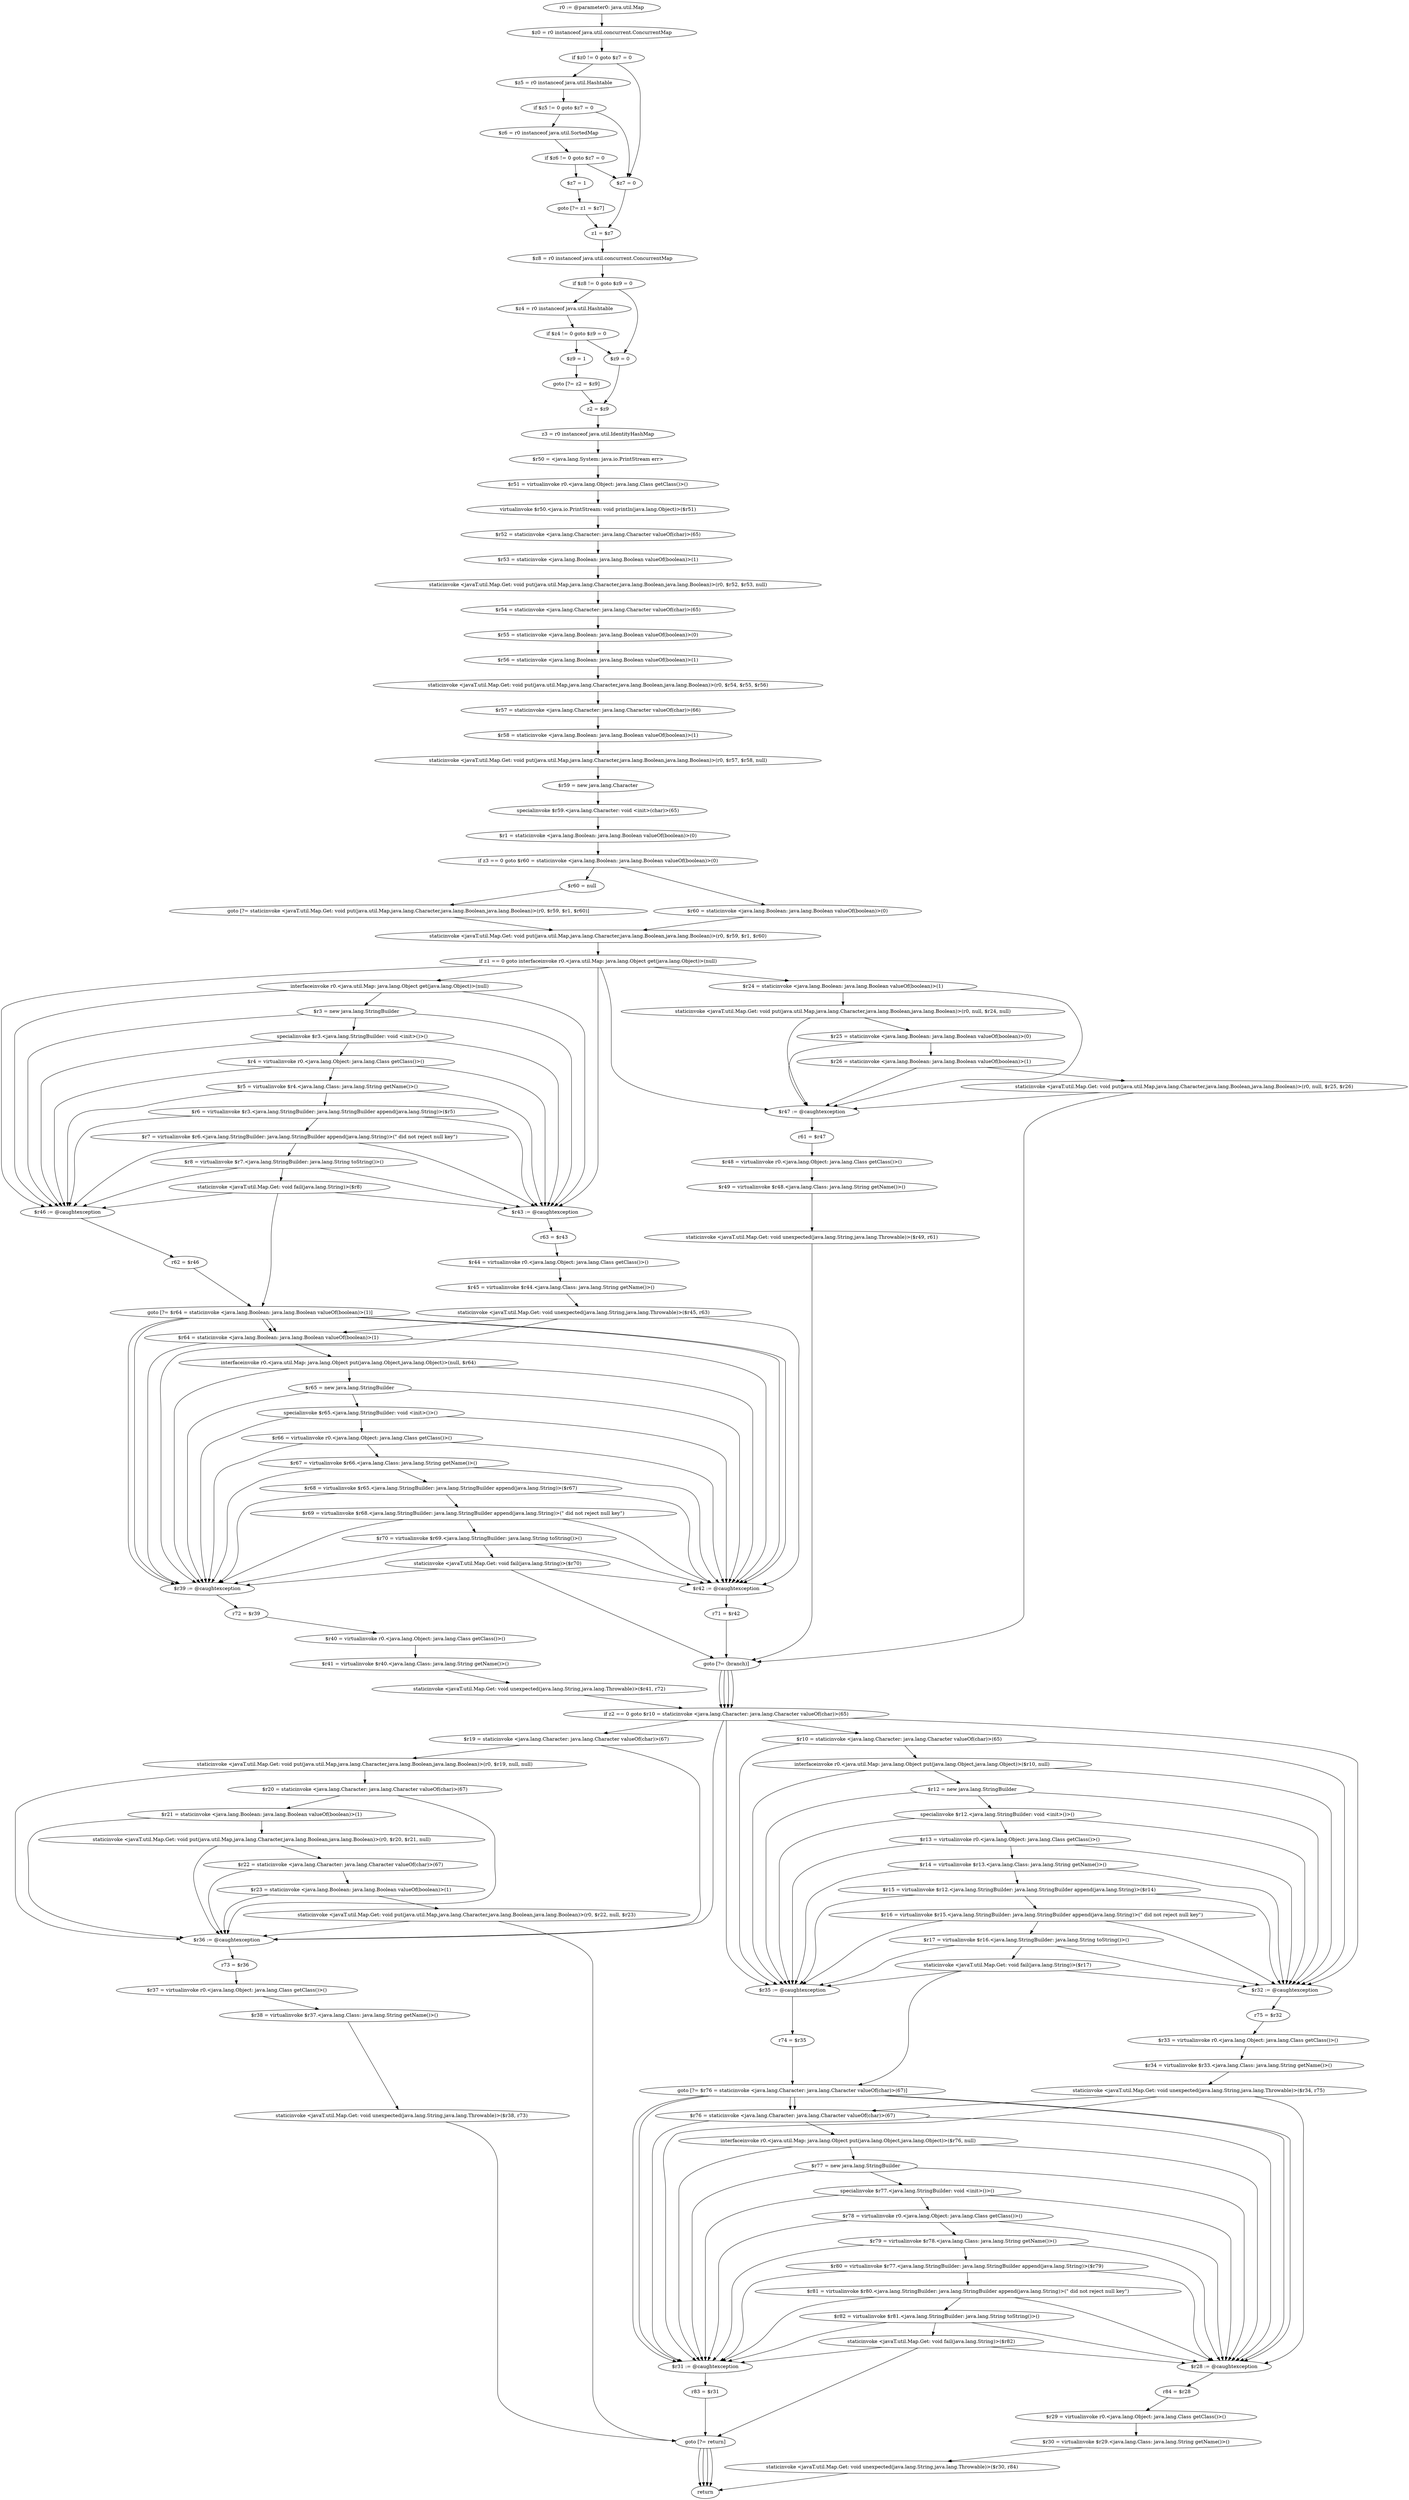 digraph "unitGraph" {
    "r0 := @parameter0: java.util.Map"
    "$z0 = r0 instanceof java.util.concurrent.ConcurrentMap"
    "if $z0 != 0 goto $z7 = 0"
    "$z5 = r0 instanceof java.util.Hashtable"
    "if $z5 != 0 goto $z7 = 0"
    "$z6 = r0 instanceof java.util.SortedMap"
    "if $z6 != 0 goto $z7 = 0"
    "$z7 = 1"
    "goto [?= z1 = $z7]"
    "$z7 = 0"
    "z1 = $z7"
    "$z8 = r0 instanceof java.util.concurrent.ConcurrentMap"
    "if $z8 != 0 goto $z9 = 0"
    "$z4 = r0 instanceof java.util.Hashtable"
    "if $z4 != 0 goto $z9 = 0"
    "$z9 = 1"
    "goto [?= z2 = $z9]"
    "$z9 = 0"
    "z2 = $z9"
    "z3 = r0 instanceof java.util.IdentityHashMap"
    "$r50 = <java.lang.System: java.io.PrintStream err>"
    "$r51 = virtualinvoke r0.<java.lang.Object: java.lang.Class getClass()>()"
    "virtualinvoke $r50.<java.io.PrintStream: void println(java.lang.Object)>($r51)"
    "$r52 = staticinvoke <java.lang.Character: java.lang.Character valueOf(char)>(65)"
    "$r53 = staticinvoke <java.lang.Boolean: java.lang.Boolean valueOf(boolean)>(1)"
    "staticinvoke <javaT.util.Map.Get: void put(java.util.Map,java.lang.Character,java.lang.Boolean,java.lang.Boolean)>(r0, $r52, $r53, null)"
    "$r54 = staticinvoke <java.lang.Character: java.lang.Character valueOf(char)>(65)"
    "$r55 = staticinvoke <java.lang.Boolean: java.lang.Boolean valueOf(boolean)>(0)"
    "$r56 = staticinvoke <java.lang.Boolean: java.lang.Boolean valueOf(boolean)>(1)"
    "staticinvoke <javaT.util.Map.Get: void put(java.util.Map,java.lang.Character,java.lang.Boolean,java.lang.Boolean)>(r0, $r54, $r55, $r56)"
    "$r57 = staticinvoke <java.lang.Character: java.lang.Character valueOf(char)>(66)"
    "$r58 = staticinvoke <java.lang.Boolean: java.lang.Boolean valueOf(boolean)>(1)"
    "staticinvoke <javaT.util.Map.Get: void put(java.util.Map,java.lang.Character,java.lang.Boolean,java.lang.Boolean)>(r0, $r57, $r58, null)"
    "$r59 = new java.lang.Character"
    "specialinvoke $r59.<java.lang.Character: void <init>(char)>(65)"
    "$r1 = staticinvoke <java.lang.Boolean: java.lang.Boolean valueOf(boolean)>(0)"
    "if z3 == 0 goto $r60 = staticinvoke <java.lang.Boolean: java.lang.Boolean valueOf(boolean)>(0)"
    "$r60 = null"
    "goto [?= staticinvoke <javaT.util.Map.Get: void put(java.util.Map,java.lang.Character,java.lang.Boolean,java.lang.Boolean)>(r0, $r59, $r1, $r60)]"
    "$r60 = staticinvoke <java.lang.Boolean: java.lang.Boolean valueOf(boolean)>(0)"
    "staticinvoke <javaT.util.Map.Get: void put(java.util.Map,java.lang.Character,java.lang.Boolean,java.lang.Boolean)>(r0, $r59, $r1, $r60)"
    "if z1 == 0 goto interfaceinvoke r0.<java.util.Map: java.lang.Object get(java.lang.Object)>(null)"
    "$r24 = staticinvoke <java.lang.Boolean: java.lang.Boolean valueOf(boolean)>(1)"
    "staticinvoke <javaT.util.Map.Get: void put(java.util.Map,java.lang.Character,java.lang.Boolean,java.lang.Boolean)>(r0, null, $r24, null)"
    "$r25 = staticinvoke <java.lang.Boolean: java.lang.Boolean valueOf(boolean)>(0)"
    "$r26 = staticinvoke <java.lang.Boolean: java.lang.Boolean valueOf(boolean)>(1)"
    "staticinvoke <javaT.util.Map.Get: void put(java.util.Map,java.lang.Character,java.lang.Boolean,java.lang.Boolean)>(r0, null, $r25, $r26)"
    "goto [?= (branch)]"
    "$r47 := @caughtexception"
    "r61 = $r47"
    "$r48 = virtualinvoke r0.<java.lang.Object: java.lang.Class getClass()>()"
    "$r49 = virtualinvoke $r48.<java.lang.Class: java.lang.String getName()>()"
    "staticinvoke <javaT.util.Map.Get: void unexpected(java.lang.String,java.lang.Throwable)>($r49, r61)"
    "interfaceinvoke r0.<java.util.Map: java.lang.Object get(java.lang.Object)>(null)"
    "$r3 = new java.lang.StringBuilder"
    "specialinvoke $r3.<java.lang.StringBuilder: void <init>()>()"
    "$r4 = virtualinvoke r0.<java.lang.Object: java.lang.Class getClass()>()"
    "$r5 = virtualinvoke $r4.<java.lang.Class: java.lang.String getName()>()"
    "$r6 = virtualinvoke $r3.<java.lang.StringBuilder: java.lang.StringBuilder append(java.lang.String)>($r5)"
    "$r7 = virtualinvoke $r6.<java.lang.StringBuilder: java.lang.StringBuilder append(java.lang.String)>(\" did not reject null key\")"
    "$r8 = virtualinvoke $r7.<java.lang.StringBuilder: java.lang.String toString()>()"
    "staticinvoke <javaT.util.Map.Get: void fail(java.lang.String)>($r8)"
    "goto [?= $r64 = staticinvoke <java.lang.Boolean: java.lang.Boolean valueOf(boolean)>(1)]"
    "$r46 := @caughtexception"
    "r62 = $r46"
    "$r43 := @caughtexception"
    "r63 = $r43"
    "$r44 = virtualinvoke r0.<java.lang.Object: java.lang.Class getClass()>()"
    "$r45 = virtualinvoke $r44.<java.lang.Class: java.lang.String getName()>()"
    "staticinvoke <javaT.util.Map.Get: void unexpected(java.lang.String,java.lang.Throwable)>($r45, r63)"
    "$r64 = staticinvoke <java.lang.Boolean: java.lang.Boolean valueOf(boolean)>(1)"
    "interfaceinvoke r0.<java.util.Map: java.lang.Object put(java.lang.Object,java.lang.Object)>(null, $r64)"
    "$r65 = new java.lang.StringBuilder"
    "specialinvoke $r65.<java.lang.StringBuilder: void <init>()>()"
    "$r66 = virtualinvoke r0.<java.lang.Object: java.lang.Class getClass()>()"
    "$r67 = virtualinvoke $r66.<java.lang.Class: java.lang.String getName()>()"
    "$r68 = virtualinvoke $r65.<java.lang.StringBuilder: java.lang.StringBuilder append(java.lang.String)>($r67)"
    "$r69 = virtualinvoke $r68.<java.lang.StringBuilder: java.lang.StringBuilder append(java.lang.String)>(\" did not reject null key\")"
    "$r70 = virtualinvoke $r69.<java.lang.StringBuilder: java.lang.String toString()>()"
    "staticinvoke <javaT.util.Map.Get: void fail(java.lang.String)>($r70)"
    "$r42 := @caughtexception"
    "r71 = $r42"
    "$r39 := @caughtexception"
    "r72 = $r39"
    "$r40 = virtualinvoke r0.<java.lang.Object: java.lang.Class getClass()>()"
    "$r41 = virtualinvoke $r40.<java.lang.Class: java.lang.String getName()>()"
    "staticinvoke <javaT.util.Map.Get: void unexpected(java.lang.String,java.lang.Throwable)>($r41, r72)"
    "if z2 == 0 goto $r10 = staticinvoke <java.lang.Character: java.lang.Character valueOf(char)>(65)"
    "$r19 = staticinvoke <java.lang.Character: java.lang.Character valueOf(char)>(67)"
    "staticinvoke <javaT.util.Map.Get: void put(java.util.Map,java.lang.Character,java.lang.Boolean,java.lang.Boolean)>(r0, $r19, null, null)"
    "$r20 = staticinvoke <java.lang.Character: java.lang.Character valueOf(char)>(67)"
    "$r21 = staticinvoke <java.lang.Boolean: java.lang.Boolean valueOf(boolean)>(1)"
    "staticinvoke <javaT.util.Map.Get: void put(java.util.Map,java.lang.Character,java.lang.Boolean,java.lang.Boolean)>(r0, $r20, $r21, null)"
    "$r22 = staticinvoke <java.lang.Character: java.lang.Character valueOf(char)>(67)"
    "$r23 = staticinvoke <java.lang.Boolean: java.lang.Boolean valueOf(boolean)>(1)"
    "staticinvoke <javaT.util.Map.Get: void put(java.util.Map,java.lang.Character,java.lang.Boolean,java.lang.Boolean)>(r0, $r22, null, $r23)"
    "goto [?= return]"
    "$r36 := @caughtexception"
    "r73 = $r36"
    "$r37 = virtualinvoke r0.<java.lang.Object: java.lang.Class getClass()>()"
    "$r38 = virtualinvoke $r37.<java.lang.Class: java.lang.String getName()>()"
    "staticinvoke <javaT.util.Map.Get: void unexpected(java.lang.String,java.lang.Throwable)>($r38, r73)"
    "$r10 = staticinvoke <java.lang.Character: java.lang.Character valueOf(char)>(65)"
    "interfaceinvoke r0.<java.util.Map: java.lang.Object put(java.lang.Object,java.lang.Object)>($r10, null)"
    "$r12 = new java.lang.StringBuilder"
    "specialinvoke $r12.<java.lang.StringBuilder: void <init>()>()"
    "$r13 = virtualinvoke r0.<java.lang.Object: java.lang.Class getClass()>()"
    "$r14 = virtualinvoke $r13.<java.lang.Class: java.lang.String getName()>()"
    "$r15 = virtualinvoke $r12.<java.lang.StringBuilder: java.lang.StringBuilder append(java.lang.String)>($r14)"
    "$r16 = virtualinvoke $r15.<java.lang.StringBuilder: java.lang.StringBuilder append(java.lang.String)>(\" did not reject null key\")"
    "$r17 = virtualinvoke $r16.<java.lang.StringBuilder: java.lang.String toString()>()"
    "staticinvoke <javaT.util.Map.Get: void fail(java.lang.String)>($r17)"
    "goto [?= $r76 = staticinvoke <java.lang.Character: java.lang.Character valueOf(char)>(67)]"
    "$r35 := @caughtexception"
    "r74 = $r35"
    "$r32 := @caughtexception"
    "r75 = $r32"
    "$r33 = virtualinvoke r0.<java.lang.Object: java.lang.Class getClass()>()"
    "$r34 = virtualinvoke $r33.<java.lang.Class: java.lang.String getName()>()"
    "staticinvoke <javaT.util.Map.Get: void unexpected(java.lang.String,java.lang.Throwable)>($r34, r75)"
    "$r76 = staticinvoke <java.lang.Character: java.lang.Character valueOf(char)>(67)"
    "interfaceinvoke r0.<java.util.Map: java.lang.Object put(java.lang.Object,java.lang.Object)>($r76, null)"
    "$r77 = new java.lang.StringBuilder"
    "specialinvoke $r77.<java.lang.StringBuilder: void <init>()>()"
    "$r78 = virtualinvoke r0.<java.lang.Object: java.lang.Class getClass()>()"
    "$r79 = virtualinvoke $r78.<java.lang.Class: java.lang.String getName()>()"
    "$r80 = virtualinvoke $r77.<java.lang.StringBuilder: java.lang.StringBuilder append(java.lang.String)>($r79)"
    "$r81 = virtualinvoke $r80.<java.lang.StringBuilder: java.lang.StringBuilder append(java.lang.String)>(\" did not reject null key\")"
    "$r82 = virtualinvoke $r81.<java.lang.StringBuilder: java.lang.String toString()>()"
    "staticinvoke <javaT.util.Map.Get: void fail(java.lang.String)>($r82)"
    "$r31 := @caughtexception"
    "r83 = $r31"
    "$r28 := @caughtexception"
    "r84 = $r28"
    "$r29 = virtualinvoke r0.<java.lang.Object: java.lang.Class getClass()>()"
    "$r30 = virtualinvoke $r29.<java.lang.Class: java.lang.String getName()>()"
    "staticinvoke <javaT.util.Map.Get: void unexpected(java.lang.String,java.lang.Throwable)>($r30, r84)"
    "return"
    "r0 := @parameter0: java.util.Map"->"$z0 = r0 instanceof java.util.concurrent.ConcurrentMap";
    "$z0 = r0 instanceof java.util.concurrent.ConcurrentMap"->"if $z0 != 0 goto $z7 = 0";
    "if $z0 != 0 goto $z7 = 0"->"$z5 = r0 instanceof java.util.Hashtable";
    "if $z0 != 0 goto $z7 = 0"->"$z7 = 0";
    "$z5 = r0 instanceof java.util.Hashtable"->"if $z5 != 0 goto $z7 = 0";
    "if $z5 != 0 goto $z7 = 0"->"$z6 = r0 instanceof java.util.SortedMap";
    "if $z5 != 0 goto $z7 = 0"->"$z7 = 0";
    "$z6 = r0 instanceof java.util.SortedMap"->"if $z6 != 0 goto $z7 = 0";
    "if $z6 != 0 goto $z7 = 0"->"$z7 = 1";
    "if $z6 != 0 goto $z7 = 0"->"$z7 = 0";
    "$z7 = 1"->"goto [?= z1 = $z7]";
    "goto [?= z1 = $z7]"->"z1 = $z7";
    "$z7 = 0"->"z1 = $z7";
    "z1 = $z7"->"$z8 = r0 instanceof java.util.concurrent.ConcurrentMap";
    "$z8 = r0 instanceof java.util.concurrent.ConcurrentMap"->"if $z8 != 0 goto $z9 = 0";
    "if $z8 != 0 goto $z9 = 0"->"$z4 = r0 instanceof java.util.Hashtable";
    "if $z8 != 0 goto $z9 = 0"->"$z9 = 0";
    "$z4 = r0 instanceof java.util.Hashtable"->"if $z4 != 0 goto $z9 = 0";
    "if $z4 != 0 goto $z9 = 0"->"$z9 = 1";
    "if $z4 != 0 goto $z9 = 0"->"$z9 = 0";
    "$z9 = 1"->"goto [?= z2 = $z9]";
    "goto [?= z2 = $z9]"->"z2 = $z9";
    "$z9 = 0"->"z2 = $z9";
    "z2 = $z9"->"z3 = r0 instanceof java.util.IdentityHashMap";
    "z3 = r0 instanceof java.util.IdentityHashMap"->"$r50 = <java.lang.System: java.io.PrintStream err>";
    "$r50 = <java.lang.System: java.io.PrintStream err>"->"$r51 = virtualinvoke r0.<java.lang.Object: java.lang.Class getClass()>()";
    "$r51 = virtualinvoke r0.<java.lang.Object: java.lang.Class getClass()>()"->"virtualinvoke $r50.<java.io.PrintStream: void println(java.lang.Object)>($r51)";
    "virtualinvoke $r50.<java.io.PrintStream: void println(java.lang.Object)>($r51)"->"$r52 = staticinvoke <java.lang.Character: java.lang.Character valueOf(char)>(65)";
    "$r52 = staticinvoke <java.lang.Character: java.lang.Character valueOf(char)>(65)"->"$r53 = staticinvoke <java.lang.Boolean: java.lang.Boolean valueOf(boolean)>(1)";
    "$r53 = staticinvoke <java.lang.Boolean: java.lang.Boolean valueOf(boolean)>(1)"->"staticinvoke <javaT.util.Map.Get: void put(java.util.Map,java.lang.Character,java.lang.Boolean,java.lang.Boolean)>(r0, $r52, $r53, null)";
    "staticinvoke <javaT.util.Map.Get: void put(java.util.Map,java.lang.Character,java.lang.Boolean,java.lang.Boolean)>(r0, $r52, $r53, null)"->"$r54 = staticinvoke <java.lang.Character: java.lang.Character valueOf(char)>(65)";
    "$r54 = staticinvoke <java.lang.Character: java.lang.Character valueOf(char)>(65)"->"$r55 = staticinvoke <java.lang.Boolean: java.lang.Boolean valueOf(boolean)>(0)";
    "$r55 = staticinvoke <java.lang.Boolean: java.lang.Boolean valueOf(boolean)>(0)"->"$r56 = staticinvoke <java.lang.Boolean: java.lang.Boolean valueOf(boolean)>(1)";
    "$r56 = staticinvoke <java.lang.Boolean: java.lang.Boolean valueOf(boolean)>(1)"->"staticinvoke <javaT.util.Map.Get: void put(java.util.Map,java.lang.Character,java.lang.Boolean,java.lang.Boolean)>(r0, $r54, $r55, $r56)";
    "staticinvoke <javaT.util.Map.Get: void put(java.util.Map,java.lang.Character,java.lang.Boolean,java.lang.Boolean)>(r0, $r54, $r55, $r56)"->"$r57 = staticinvoke <java.lang.Character: java.lang.Character valueOf(char)>(66)";
    "$r57 = staticinvoke <java.lang.Character: java.lang.Character valueOf(char)>(66)"->"$r58 = staticinvoke <java.lang.Boolean: java.lang.Boolean valueOf(boolean)>(1)";
    "$r58 = staticinvoke <java.lang.Boolean: java.lang.Boolean valueOf(boolean)>(1)"->"staticinvoke <javaT.util.Map.Get: void put(java.util.Map,java.lang.Character,java.lang.Boolean,java.lang.Boolean)>(r0, $r57, $r58, null)";
    "staticinvoke <javaT.util.Map.Get: void put(java.util.Map,java.lang.Character,java.lang.Boolean,java.lang.Boolean)>(r0, $r57, $r58, null)"->"$r59 = new java.lang.Character";
    "$r59 = new java.lang.Character"->"specialinvoke $r59.<java.lang.Character: void <init>(char)>(65)";
    "specialinvoke $r59.<java.lang.Character: void <init>(char)>(65)"->"$r1 = staticinvoke <java.lang.Boolean: java.lang.Boolean valueOf(boolean)>(0)";
    "$r1 = staticinvoke <java.lang.Boolean: java.lang.Boolean valueOf(boolean)>(0)"->"if z3 == 0 goto $r60 = staticinvoke <java.lang.Boolean: java.lang.Boolean valueOf(boolean)>(0)";
    "if z3 == 0 goto $r60 = staticinvoke <java.lang.Boolean: java.lang.Boolean valueOf(boolean)>(0)"->"$r60 = null";
    "if z3 == 0 goto $r60 = staticinvoke <java.lang.Boolean: java.lang.Boolean valueOf(boolean)>(0)"->"$r60 = staticinvoke <java.lang.Boolean: java.lang.Boolean valueOf(boolean)>(0)";
    "$r60 = null"->"goto [?= staticinvoke <javaT.util.Map.Get: void put(java.util.Map,java.lang.Character,java.lang.Boolean,java.lang.Boolean)>(r0, $r59, $r1, $r60)]";
    "goto [?= staticinvoke <javaT.util.Map.Get: void put(java.util.Map,java.lang.Character,java.lang.Boolean,java.lang.Boolean)>(r0, $r59, $r1, $r60)]"->"staticinvoke <javaT.util.Map.Get: void put(java.util.Map,java.lang.Character,java.lang.Boolean,java.lang.Boolean)>(r0, $r59, $r1, $r60)";
    "$r60 = staticinvoke <java.lang.Boolean: java.lang.Boolean valueOf(boolean)>(0)"->"staticinvoke <javaT.util.Map.Get: void put(java.util.Map,java.lang.Character,java.lang.Boolean,java.lang.Boolean)>(r0, $r59, $r1, $r60)";
    "staticinvoke <javaT.util.Map.Get: void put(java.util.Map,java.lang.Character,java.lang.Boolean,java.lang.Boolean)>(r0, $r59, $r1, $r60)"->"if z1 == 0 goto interfaceinvoke r0.<java.util.Map: java.lang.Object get(java.lang.Object)>(null)";
    "if z1 == 0 goto interfaceinvoke r0.<java.util.Map: java.lang.Object get(java.lang.Object)>(null)"->"$r47 := @caughtexception";
    "if z1 == 0 goto interfaceinvoke r0.<java.util.Map: java.lang.Object get(java.lang.Object)>(null)"->"$r46 := @caughtexception";
    "if z1 == 0 goto interfaceinvoke r0.<java.util.Map: java.lang.Object get(java.lang.Object)>(null)"->"$r43 := @caughtexception";
    "if z1 == 0 goto interfaceinvoke r0.<java.util.Map: java.lang.Object get(java.lang.Object)>(null)"->"$r24 = staticinvoke <java.lang.Boolean: java.lang.Boolean valueOf(boolean)>(1)";
    "if z1 == 0 goto interfaceinvoke r0.<java.util.Map: java.lang.Object get(java.lang.Object)>(null)"->"interfaceinvoke r0.<java.util.Map: java.lang.Object get(java.lang.Object)>(null)";
    "$r24 = staticinvoke <java.lang.Boolean: java.lang.Boolean valueOf(boolean)>(1)"->"staticinvoke <javaT.util.Map.Get: void put(java.util.Map,java.lang.Character,java.lang.Boolean,java.lang.Boolean)>(r0, null, $r24, null)";
    "$r24 = staticinvoke <java.lang.Boolean: java.lang.Boolean valueOf(boolean)>(1)"->"$r47 := @caughtexception";
    "staticinvoke <javaT.util.Map.Get: void put(java.util.Map,java.lang.Character,java.lang.Boolean,java.lang.Boolean)>(r0, null, $r24, null)"->"$r25 = staticinvoke <java.lang.Boolean: java.lang.Boolean valueOf(boolean)>(0)";
    "staticinvoke <javaT.util.Map.Get: void put(java.util.Map,java.lang.Character,java.lang.Boolean,java.lang.Boolean)>(r0, null, $r24, null)"->"$r47 := @caughtexception";
    "$r25 = staticinvoke <java.lang.Boolean: java.lang.Boolean valueOf(boolean)>(0)"->"$r26 = staticinvoke <java.lang.Boolean: java.lang.Boolean valueOf(boolean)>(1)";
    "$r25 = staticinvoke <java.lang.Boolean: java.lang.Boolean valueOf(boolean)>(0)"->"$r47 := @caughtexception";
    "$r26 = staticinvoke <java.lang.Boolean: java.lang.Boolean valueOf(boolean)>(1)"->"staticinvoke <javaT.util.Map.Get: void put(java.util.Map,java.lang.Character,java.lang.Boolean,java.lang.Boolean)>(r0, null, $r25, $r26)";
    "$r26 = staticinvoke <java.lang.Boolean: java.lang.Boolean valueOf(boolean)>(1)"->"$r47 := @caughtexception";
    "staticinvoke <javaT.util.Map.Get: void put(java.util.Map,java.lang.Character,java.lang.Boolean,java.lang.Boolean)>(r0, null, $r25, $r26)"->"goto [?= (branch)]";
    "staticinvoke <javaT.util.Map.Get: void put(java.util.Map,java.lang.Character,java.lang.Boolean,java.lang.Boolean)>(r0, null, $r25, $r26)"->"$r47 := @caughtexception";
    "goto [?= (branch)]"->"if z2 == 0 goto $r10 = staticinvoke <java.lang.Character: java.lang.Character valueOf(char)>(65)";
    "$r47 := @caughtexception"->"r61 = $r47";
    "r61 = $r47"->"$r48 = virtualinvoke r0.<java.lang.Object: java.lang.Class getClass()>()";
    "$r48 = virtualinvoke r0.<java.lang.Object: java.lang.Class getClass()>()"->"$r49 = virtualinvoke $r48.<java.lang.Class: java.lang.String getName()>()";
    "$r49 = virtualinvoke $r48.<java.lang.Class: java.lang.String getName()>()"->"staticinvoke <javaT.util.Map.Get: void unexpected(java.lang.String,java.lang.Throwable)>($r49, r61)";
    "staticinvoke <javaT.util.Map.Get: void unexpected(java.lang.String,java.lang.Throwable)>($r49, r61)"->"goto [?= (branch)]";
    "goto [?= (branch)]"->"if z2 == 0 goto $r10 = staticinvoke <java.lang.Character: java.lang.Character valueOf(char)>(65)";
    "interfaceinvoke r0.<java.util.Map: java.lang.Object get(java.lang.Object)>(null)"->"$r46 := @caughtexception";
    "interfaceinvoke r0.<java.util.Map: java.lang.Object get(java.lang.Object)>(null)"->"$r43 := @caughtexception";
    "interfaceinvoke r0.<java.util.Map: java.lang.Object get(java.lang.Object)>(null)"->"$r3 = new java.lang.StringBuilder";
    "$r3 = new java.lang.StringBuilder"->"$r46 := @caughtexception";
    "$r3 = new java.lang.StringBuilder"->"$r43 := @caughtexception";
    "$r3 = new java.lang.StringBuilder"->"specialinvoke $r3.<java.lang.StringBuilder: void <init>()>()";
    "specialinvoke $r3.<java.lang.StringBuilder: void <init>()>()"->"$r46 := @caughtexception";
    "specialinvoke $r3.<java.lang.StringBuilder: void <init>()>()"->"$r43 := @caughtexception";
    "specialinvoke $r3.<java.lang.StringBuilder: void <init>()>()"->"$r4 = virtualinvoke r0.<java.lang.Object: java.lang.Class getClass()>()";
    "$r4 = virtualinvoke r0.<java.lang.Object: java.lang.Class getClass()>()"->"$r46 := @caughtexception";
    "$r4 = virtualinvoke r0.<java.lang.Object: java.lang.Class getClass()>()"->"$r43 := @caughtexception";
    "$r4 = virtualinvoke r0.<java.lang.Object: java.lang.Class getClass()>()"->"$r5 = virtualinvoke $r4.<java.lang.Class: java.lang.String getName()>()";
    "$r5 = virtualinvoke $r4.<java.lang.Class: java.lang.String getName()>()"->"$r46 := @caughtexception";
    "$r5 = virtualinvoke $r4.<java.lang.Class: java.lang.String getName()>()"->"$r43 := @caughtexception";
    "$r5 = virtualinvoke $r4.<java.lang.Class: java.lang.String getName()>()"->"$r6 = virtualinvoke $r3.<java.lang.StringBuilder: java.lang.StringBuilder append(java.lang.String)>($r5)";
    "$r6 = virtualinvoke $r3.<java.lang.StringBuilder: java.lang.StringBuilder append(java.lang.String)>($r5)"->"$r46 := @caughtexception";
    "$r6 = virtualinvoke $r3.<java.lang.StringBuilder: java.lang.StringBuilder append(java.lang.String)>($r5)"->"$r43 := @caughtexception";
    "$r6 = virtualinvoke $r3.<java.lang.StringBuilder: java.lang.StringBuilder append(java.lang.String)>($r5)"->"$r7 = virtualinvoke $r6.<java.lang.StringBuilder: java.lang.StringBuilder append(java.lang.String)>(\" did not reject null key\")";
    "$r7 = virtualinvoke $r6.<java.lang.StringBuilder: java.lang.StringBuilder append(java.lang.String)>(\" did not reject null key\")"->"$r46 := @caughtexception";
    "$r7 = virtualinvoke $r6.<java.lang.StringBuilder: java.lang.StringBuilder append(java.lang.String)>(\" did not reject null key\")"->"$r43 := @caughtexception";
    "$r7 = virtualinvoke $r6.<java.lang.StringBuilder: java.lang.StringBuilder append(java.lang.String)>(\" did not reject null key\")"->"$r8 = virtualinvoke $r7.<java.lang.StringBuilder: java.lang.String toString()>()";
    "$r8 = virtualinvoke $r7.<java.lang.StringBuilder: java.lang.String toString()>()"->"$r46 := @caughtexception";
    "$r8 = virtualinvoke $r7.<java.lang.StringBuilder: java.lang.String toString()>()"->"$r43 := @caughtexception";
    "$r8 = virtualinvoke $r7.<java.lang.StringBuilder: java.lang.String toString()>()"->"staticinvoke <javaT.util.Map.Get: void fail(java.lang.String)>($r8)";
    "staticinvoke <javaT.util.Map.Get: void fail(java.lang.String)>($r8)"->"$r46 := @caughtexception";
    "staticinvoke <javaT.util.Map.Get: void fail(java.lang.String)>($r8)"->"$r43 := @caughtexception";
    "staticinvoke <javaT.util.Map.Get: void fail(java.lang.String)>($r8)"->"goto [?= $r64 = staticinvoke <java.lang.Boolean: java.lang.Boolean valueOf(boolean)>(1)]";
    "goto [?= $r64 = staticinvoke <java.lang.Boolean: java.lang.Boolean valueOf(boolean)>(1)]"->"$r42 := @caughtexception";
    "goto [?= $r64 = staticinvoke <java.lang.Boolean: java.lang.Boolean valueOf(boolean)>(1)]"->"$r39 := @caughtexception";
    "goto [?= $r64 = staticinvoke <java.lang.Boolean: java.lang.Boolean valueOf(boolean)>(1)]"->"$r64 = staticinvoke <java.lang.Boolean: java.lang.Boolean valueOf(boolean)>(1)";
    "$r46 := @caughtexception"->"r62 = $r46";
    "r62 = $r46"->"goto [?= $r64 = staticinvoke <java.lang.Boolean: java.lang.Boolean valueOf(boolean)>(1)]";
    "goto [?= $r64 = staticinvoke <java.lang.Boolean: java.lang.Boolean valueOf(boolean)>(1)]"->"$r42 := @caughtexception";
    "goto [?= $r64 = staticinvoke <java.lang.Boolean: java.lang.Boolean valueOf(boolean)>(1)]"->"$r39 := @caughtexception";
    "goto [?= $r64 = staticinvoke <java.lang.Boolean: java.lang.Boolean valueOf(boolean)>(1)]"->"$r64 = staticinvoke <java.lang.Boolean: java.lang.Boolean valueOf(boolean)>(1)";
    "$r43 := @caughtexception"->"r63 = $r43";
    "r63 = $r43"->"$r44 = virtualinvoke r0.<java.lang.Object: java.lang.Class getClass()>()";
    "$r44 = virtualinvoke r0.<java.lang.Object: java.lang.Class getClass()>()"->"$r45 = virtualinvoke $r44.<java.lang.Class: java.lang.String getName()>()";
    "$r45 = virtualinvoke $r44.<java.lang.Class: java.lang.String getName()>()"->"staticinvoke <javaT.util.Map.Get: void unexpected(java.lang.String,java.lang.Throwable)>($r45, r63)";
    "staticinvoke <javaT.util.Map.Get: void unexpected(java.lang.String,java.lang.Throwable)>($r45, r63)"->"$r42 := @caughtexception";
    "staticinvoke <javaT.util.Map.Get: void unexpected(java.lang.String,java.lang.Throwable)>($r45, r63)"->"$r39 := @caughtexception";
    "staticinvoke <javaT.util.Map.Get: void unexpected(java.lang.String,java.lang.Throwable)>($r45, r63)"->"$r64 = staticinvoke <java.lang.Boolean: java.lang.Boolean valueOf(boolean)>(1)";
    "$r64 = staticinvoke <java.lang.Boolean: java.lang.Boolean valueOf(boolean)>(1)"->"$r42 := @caughtexception";
    "$r64 = staticinvoke <java.lang.Boolean: java.lang.Boolean valueOf(boolean)>(1)"->"$r39 := @caughtexception";
    "$r64 = staticinvoke <java.lang.Boolean: java.lang.Boolean valueOf(boolean)>(1)"->"interfaceinvoke r0.<java.util.Map: java.lang.Object put(java.lang.Object,java.lang.Object)>(null, $r64)";
    "interfaceinvoke r0.<java.util.Map: java.lang.Object put(java.lang.Object,java.lang.Object)>(null, $r64)"->"$r42 := @caughtexception";
    "interfaceinvoke r0.<java.util.Map: java.lang.Object put(java.lang.Object,java.lang.Object)>(null, $r64)"->"$r39 := @caughtexception";
    "interfaceinvoke r0.<java.util.Map: java.lang.Object put(java.lang.Object,java.lang.Object)>(null, $r64)"->"$r65 = new java.lang.StringBuilder";
    "$r65 = new java.lang.StringBuilder"->"$r42 := @caughtexception";
    "$r65 = new java.lang.StringBuilder"->"$r39 := @caughtexception";
    "$r65 = new java.lang.StringBuilder"->"specialinvoke $r65.<java.lang.StringBuilder: void <init>()>()";
    "specialinvoke $r65.<java.lang.StringBuilder: void <init>()>()"->"$r42 := @caughtexception";
    "specialinvoke $r65.<java.lang.StringBuilder: void <init>()>()"->"$r39 := @caughtexception";
    "specialinvoke $r65.<java.lang.StringBuilder: void <init>()>()"->"$r66 = virtualinvoke r0.<java.lang.Object: java.lang.Class getClass()>()";
    "$r66 = virtualinvoke r0.<java.lang.Object: java.lang.Class getClass()>()"->"$r42 := @caughtexception";
    "$r66 = virtualinvoke r0.<java.lang.Object: java.lang.Class getClass()>()"->"$r39 := @caughtexception";
    "$r66 = virtualinvoke r0.<java.lang.Object: java.lang.Class getClass()>()"->"$r67 = virtualinvoke $r66.<java.lang.Class: java.lang.String getName()>()";
    "$r67 = virtualinvoke $r66.<java.lang.Class: java.lang.String getName()>()"->"$r42 := @caughtexception";
    "$r67 = virtualinvoke $r66.<java.lang.Class: java.lang.String getName()>()"->"$r39 := @caughtexception";
    "$r67 = virtualinvoke $r66.<java.lang.Class: java.lang.String getName()>()"->"$r68 = virtualinvoke $r65.<java.lang.StringBuilder: java.lang.StringBuilder append(java.lang.String)>($r67)";
    "$r68 = virtualinvoke $r65.<java.lang.StringBuilder: java.lang.StringBuilder append(java.lang.String)>($r67)"->"$r42 := @caughtexception";
    "$r68 = virtualinvoke $r65.<java.lang.StringBuilder: java.lang.StringBuilder append(java.lang.String)>($r67)"->"$r39 := @caughtexception";
    "$r68 = virtualinvoke $r65.<java.lang.StringBuilder: java.lang.StringBuilder append(java.lang.String)>($r67)"->"$r69 = virtualinvoke $r68.<java.lang.StringBuilder: java.lang.StringBuilder append(java.lang.String)>(\" did not reject null key\")";
    "$r69 = virtualinvoke $r68.<java.lang.StringBuilder: java.lang.StringBuilder append(java.lang.String)>(\" did not reject null key\")"->"$r42 := @caughtexception";
    "$r69 = virtualinvoke $r68.<java.lang.StringBuilder: java.lang.StringBuilder append(java.lang.String)>(\" did not reject null key\")"->"$r39 := @caughtexception";
    "$r69 = virtualinvoke $r68.<java.lang.StringBuilder: java.lang.StringBuilder append(java.lang.String)>(\" did not reject null key\")"->"$r70 = virtualinvoke $r69.<java.lang.StringBuilder: java.lang.String toString()>()";
    "$r70 = virtualinvoke $r69.<java.lang.StringBuilder: java.lang.String toString()>()"->"$r42 := @caughtexception";
    "$r70 = virtualinvoke $r69.<java.lang.StringBuilder: java.lang.String toString()>()"->"$r39 := @caughtexception";
    "$r70 = virtualinvoke $r69.<java.lang.StringBuilder: java.lang.String toString()>()"->"staticinvoke <javaT.util.Map.Get: void fail(java.lang.String)>($r70)";
    "staticinvoke <javaT.util.Map.Get: void fail(java.lang.String)>($r70)"->"$r42 := @caughtexception";
    "staticinvoke <javaT.util.Map.Get: void fail(java.lang.String)>($r70)"->"$r39 := @caughtexception";
    "staticinvoke <javaT.util.Map.Get: void fail(java.lang.String)>($r70)"->"goto [?= (branch)]";
    "goto [?= (branch)]"->"if z2 == 0 goto $r10 = staticinvoke <java.lang.Character: java.lang.Character valueOf(char)>(65)";
    "$r42 := @caughtexception"->"r71 = $r42";
    "r71 = $r42"->"goto [?= (branch)]";
    "goto [?= (branch)]"->"if z2 == 0 goto $r10 = staticinvoke <java.lang.Character: java.lang.Character valueOf(char)>(65)";
    "$r39 := @caughtexception"->"r72 = $r39";
    "r72 = $r39"->"$r40 = virtualinvoke r0.<java.lang.Object: java.lang.Class getClass()>()";
    "$r40 = virtualinvoke r0.<java.lang.Object: java.lang.Class getClass()>()"->"$r41 = virtualinvoke $r40.<java.lang.Class: java.lang.String getName()>()";
    "$r41 = virtualinvoke $r40.<java.lang.Class: java.lang.String getName()>()"->"staticinvoke <javaT.util.Map.Get: void unexpected(java.lang.String,java.lang.Throwable)>($r41, r72)";
    "staticinvoke <javaT.util.Map.Get: void unexpected(java.lang.String,java.lang.Throwable)>($r41, r72)"->"if z2 == 0 goto $r10 = staticinvoke <java.lang.Character: java.lang.Character valueOf(char)>(65)";
    "if z2 == 0 goto $r10 = staticinvoke <java.lang.Character: java.lang.Character valueOf(char)>(65)"->"$r36 := @caughtexception";
    "if z2 == 0 goto $r10 = staticinvoke <java.lang.Character: java.lang.Character valueOf(char)>(65)"->"$r35 := @caughtexception";
    "if z2 == 0 goto $r10 = staticinvoke <java.lang.Character: java.lang.Character valueOf(char)>(65)"->"$r32 := @caughtexception";
    "if z2 == 0 goto $r10 = staticinvoke <java.lang.Character: java.lang.Character valueOf(char)>(65)"->"$r19 = staticinvoke <java.lang.Character: java.lang.Character valueOf(char)>(67)";
    "if z2 == 0 goto $r10 = staticinvoke <java.lang.Character: java.lang.Character valueOf(char)>(65)"->"$r10 = staticinvoke <java.lang.Character: java.lang.Character valueOf(char)>(65)";
    "$r19 = staticinvoke <java.lang.Character: java.lang.Character valueOf(char)>(67)"->"staticinvoke <javaT.util.Map.Get: void put(java.util.Map,java.lang.Character,java.lang.Boolean,java.lang.Boolean)>(r0, $r19, null, null)";
    "$r19 = staticinvoke <java.lang.Character: java.lang.Character valueOf(char)>(67)"->"$r36 := @caughtexception";
    "staticinvoke <javaT.util.Map.Get: void put(java.util.Map,java.lang.Character,java.lang.Boolean,java.lang.Boolean)>(r0, $r19, null, null)"->"$r20 = staticinvoke <java.lang.Character: java.lang.Character valueOf(char)>(67)";
    "staticinvoke <javaT.util.Map.Get: void put(java.util.Map,java.lang.Character,java.lang.Boolean,java.lang.Boolean)>(r0, $r19, null, null)"->"$r36 := @caughtexception";
    "$r20 = staticinvoke <java.lang.Character: java.lang.Character valueOf(char)>(67)"->"$r21 = staticinvoke <java.lang.Boolean: java.lang.Boolean valueOf(boolean)>(1)";
    "$r20 = staticinvoke <java.lang.Character: java.lang.Character valueOf(char)>(67)"->"$r36 := @caughtexception";
    "$r21 = staticinvoke <java.lang.Boolean: java.lang.Boolean valueOf(boolean)>(1)"->"staticinvoke <javaT.util.Map.Get: void put(java.util.Map,java.lang.Character,java.lang.Boolean,java.lang.Boolean)>(r0, $r20, $r21, null)";
    "$r21 = staticinvoke <java.lang.Boolean: java.lang.Boolean valueOf(boolean)>(1)"->"$r36 := @caughtexception";
    "staticinvoke <javaT.util.Map.Get: void put(java.util.Map,java.lang.Character,java.lang.Boolean,java.lang.Boolean)>(r0, $r20, $r21, null)"->"$r22 = staticinvoke <java.lang.Character: java.lang.Character valueOf(char)>(67)";
    "staticinvoke <javaT.util.Map.Get: void put(java.util.Map,java.lang.Character,java.lang.Boolean,java.lang.Boolean)>(r0, $r20, $r21, null)"->"$r36 := @caughtexception";
    "$r22 = staticinvoke <java.lang.Character: java.lang.Character valueOf(char)>(67)"->"$r23 = staticinvoke <java.lang.Boolean: java.lang.Boolean valueOf(boolean)>(1)";
    "$r22 = staticinvoke <java.lang.Character: java.lang.Character valueOf(char)>(67)"->"$r36 := @caughtexception";
    "$r23 = staticinvoke <java.lang.Boolean: java.lang.Boolean valueOf(boolean)>(1)"->"staticinvoke <javaT.util.Map.Get: void put(java.util.Map,java.lang.Character,java.lang.Boolean,java.lang.Boolean)>(r0, $r22, null, $r23)";
    "$r23 = staticinvoke <java.lang.Boolean: java.lang.Boolean valueOf(boolean)>(1)"->"$r36 := @caughtexception";
    "staticinvoke <javaT.util.Map.Get: void put(java.util.Map,java.lang.Character,java.lang.Boolean,java.lang.Boolean)>(r0, $r22, null, $r23)"->"goto [?= return]";
    "staticinvoke <javaT.util.Map.Get: void put(java.util.Map,java.lang.Character,java.lang.Boolean,java.lang.Boolean)>(r0, $r22, null, $r23)"->"$r36 := @caughtexception";
    "goto [?= return]"->"return";
    "$r36 := @caughtexception"->"r73 = $r36";
    "r73 = $r36"->"$r37 = virtualinvoke r0.<java.lang.Object: java.lang.Class getClass()>()";
    "$r37 = virtualinvoke r0.<java.lang.Object: java.lang.Class getClass()>()"->"$r38 = virtualinvoke $r37.<java.lang.Class: java.lang.String getName()>()";
    "$r38 = virtualinvoke $r37.<java.lang.Class: java.lang.String getName()>()"->"staticinvoke <javaT.util.Map.Get: void unexpected(java.lang.String,java.lang.Throwable)>($r38, r73)";
    "staticinvoke <javaT.util.Map.Get: void unexpected(java.lang.String,java.lang.Throwable)>($r38, r73)"->"goto [?= return]";
    "goto [?= return]"->"return";
    "$r10 = staticinvoke <java.lang.Character: java.lang.Character valueOf(char)>(65)"->"$r35 := @caughtexception";
    "$r10 = staticinvoke <java.lang.Character: java.lang.Character valueOf(char)>(65)"->"$r32 := @caughtexception";
    "$r10 = staticinvoke <java.lang.Character: java.lang.Character valueOf(char)>(65)"->"interfaceinvoke r0.<java.util.Map: java.lang.Object put(java.lang.Object,java.lang.Object)>($r10, null)";
    "interfaceinvoke r0.<java.util.Map: java.lang.Object put(java.lang.Object,java.lang.Object)>($r10, null)"->"$r35 := @caughtexception";
    "interfaceinvoke r0.<java.util.Map: java.lang.Object put(java.lang.Object,java.lang.Object)>($r10, null)"->"$r32 := @caughtexception";
    "interfaceinvoke r0.<java.util.Map: java.lang.Object put(java.lang.Object,java.lang.Object)>($r10, null)"->"$r12 = new java.lang.StringBuilder";
    "$r12 = new java.lang.StringBuilder"->"$r35 := @caughtexception";
    "$r12 = new java.lang.StringBuilder"->"$r32 := @caughtexception";
    "$r12 = new java.lang.StringBuilder"->"specialinvoke $r12.<java.lang.StringBuilder: void <init>()>()";
    "specialinvoke $r12.<java.lang.StringBuilder: void <init>()>()"->"$r35 := @caughtexception";
    "specialinvoke $r12.<java.lang.StringBuilder: void <init>()>()"->"$r32 := @caughtexception";
    "specialinvoke $r12.<java.lang.StringBuilder: void <init>()>()"->"$r13 = virtualinvoke r0.<java.lang.Object: java.lang.Class getClass()>()";
    "$r13 = virtualinvoke r0.<java.lang.Object: java.lang.Class getClass()>()"->"$r35 := @caughtexception";
    "$r13 = virtualinvoke r0.<java.lang.Object: java.lang.Class getClass()>()"->"$r32 := @caughtexception";
    "$r13 = virtualinvoke r0.<java.lang.Object: java.lang.Class getClass()>()"->"$r14 = virtualinvoke $r13.<java.lang.Class: java.lang.String getName()>()";
    "$r14 = virtualinvoke $r13.<java.lang.Class: java.lang.String getName()>()"->"$r35 := @caughtexception";
    "$r14 = virtualinvoke $r13.<java.lang.Class: java.lang.String getName()>()"->"$r32 := @caughtexception";
    "$r14 = virtualinvoke $r13.<java.lang.Class: java.lang.String getName()>()"->"$r15 = virtualinvoke $r12.<java.lang.StringBuilder: java.lang.StringBuilder append(java.lang.String)>($r14)";
    "$r15 = virtualinvoke $r12.<java.lang.StringBuilder: java.lang.StringBuilder append(java.lang.String)>($r14)"->"$r35 := @caughtexception";
    "$r15 = virtualinvoke $r12.<java.lang.StringBuilder: java.lang.StringBuilder append(java.lang.String)>($r14)"->"$r32 := @caughtexception";
    "$r15 = virtualinvoke $r12.<java.lang.StringBuilder: java.lang.StringBuilder append(java.lang.String)>($r14)"->"$r16 = virtualinvoke $r15.<java.lang.StringBuilder: java.lang.StringBuilder append(java.lang.String)>(\" did not reject null key\")";
    "$r16 = virtualinvoke $r15.<java.lang.StringBuilder: java.lang.StringBuilder append(java.lang.String)>(\" did not reject null key\")"->"$r35 := @caughtexception";
    "$r16 = virtualinvoke $r15.<java.lang.StringBuilder: java.lang.StringBuilder append(java.lang.String)>(\" did not reject null key\")"->"$r32 := @caughtexception";
    "$r16 = virtualinvoke $r15.<java.lang.StringBuilder: java.lang.StringBuilder append(java.lang.String)>(\" did not reject null key\")"->"$r17 = virtualinvoke $r16.<java.lang.StringBuilder: java.lang.String toString()>()";
    "$r17 = virtualinvoke $r16.<java.lang.StringBuilder: java.lang.String toString()>()"->"$r35 := @caughtexception";
    "$r17 = virtualinvoke $r16.<java.lang.StringBuilder: java.lang.String toString()>()"->"$r32 := @caughtexception";
    "$r17 = virtualinvoke $r16.<java.lang.StringBuilder: java.lang.String toString()>()"->"staticinvoke <javaT.util.Map.Get: void fail(java.lang.String)>($r17)";
    "staticinvoke <javaT.util.Map.Get: void fail(java.lang.String)>($r17)"->"$r35 := @caughtexception";
    "staticinvoke <javaT.util.Map.Get: void fail(java.lang.String)>($r17)"->"$r32 := @caughtexception";
    "staticinvoke <javaT.util.Map.Get: void fail(java.lang.String)>($r17)"->"goto [?= $r76 = staticinvoke <java.lang.Character: java.lang.Character valueOf(char)>(67)]";
    "goto [?= $r76 = staticinvoke <java.lang.Character: java.lang.Character valueOf(char)>(67)]"->"$r31 := @caughtexception";
    "goto [?= $r76 = staticinvoke <java.lang.Character: java.lang.Character valueOf(char)>(67)]"->"$r28 := @caughtexception";
    "goto [?= $r76 = staticinvoke <java.lang.Character: java.lang.Character valueOf(char)>(67)]"->"$r76 = staticinvoke <java.lang.Character: java.lang.Character valueOf(char)>(67)";
    "$r35 := @caughtexception"->"r74 = $r35";
    "r74 = $r35"->"goto [?= $r76 = staticinvoke <java.lang.Character: java.lang.Character valueOf(char)>(67)]";
    "goto [?= $r76 = staticinvoke <java.lang.Character: java.lang.Character valueOf(char)>(67)]"->"$r31 := @caughtexception";
    "goto [?= $r76 = staticinvoke <java.lang.Character: java.lang.Character valueOf(char)>(67)]"->"$r28 := @caughtexception";
    "goto [?= $r76 = staticinvoke <java.lang.Character: java.lang.Character valueOf(char)>(67)]"->"$r76 = staticinvoke <java.lang.Character: java.lang.Character valueOf(char)>(67)";
    "$r32 := @caughtexception"->"r75 = $r32";
    "r75 = $r32"->"$r33 = virtualinvoke r0.<java.lang.Object: java.lang.Class getClass()>()";
    "$r33 = virtualinvoke r0.<java.lang.Object: java.lang.Class getClass()>()"->"$r34 = virtualinvoke $r33.<java.lang.Class: java.lang.String getName()>()";
    "$r34 = virtualinvoke $r33.<java.lang.Class: java.lang.String getName()>()"->"staticinvoke <javaT.util.Map.Get: void unexpected(java.lang.String,java.lang.Throwable)>($r34, r75)";
    "staticinvoke <javaT.util.Map.Get: void unexpected(java.lang.String,java.lang.Throwable)>($r34, r75)"->"$r31 := @caughtexception";
    "staticinvoke <javaT.util.Map.Get: void unexpected(java.lang.String,java.lang.Throwable)>($r34, r75)"->"$r28 := @caughtexception";
    "staticinvoke <javaT.util.Map.Get: void unexpected(java.lang.String,java.lang.Throwable)>($r34, r75)"->"$r76 = staticinvoke <java.lang.Character: java.lang.Character valueOf(char)>(67)";
    "$r76 = staticinvoke <java.lang.Character: java.lang.Character valueOf(char)>(67)"->"$r31 := @caughtexception";
    "$r76 = staticinvoke <java.lang.Character: java.lang.Character valueOf(char)>(67)"->"$r28 := @caughtexception";
    "$r76 = staticinvoke <java.lang.Character: java.lang.Character valueOf(char)>(67)"->"interfaceinvoke r0.<java.util.Map: java.lang.Object put(java.lang.Object,java.lang.Object)>($r76, null)";
    "interfaceinvoke r0.<java.util.Map: java.lang.Object put(java.lang.Object,java.lang.Object)>($r76, null)"->"$r31 := @caughtexception";
    "interfaceinvoke r0.<java.util.Map: java.lang.Object put(java.lang.Object,java.lang.Object)>($r76, null)"->"$r28 := @caughtexception";
    "interfaceinvoke r0.<java.util.Map: java.lang.Object put(java.lang.Object,java.lang.Object)>($r76, null)"->"$r77 = new java.lang.StringBuilder";
    "$r77 = new java.lang.StringBuilder"->"$r31 := @caughtexception";
    "$r77 = new java.lang.StringBuilder"->"$r28 := @caughtexception";
    "$r77 = new java.lang.StringBuilder"->"specialinvoke $r77.<java.lang.StringBuilder: void <init>()>()";
    "specialinvoke $r77.<java.lang.StringBuilder: void <init>()>()"->"$r31 := @caughtexception";
    "specialinvoke $r77.<java.lang.StringBuilder: void <init>()>()"->"$r28 := @caughtexception";
    "specialinvoke $r77.<java.lang.StringBuilder: void <init>()>()"->"$r78 = virtualinvoke r0.<java.lang.Object: java.lang.Class getClass()>()";
    "$r78 = virtualinvoke r0.<java.lang.Object: java.lang.Class getClass()>()"->"$r31 := @caughtexception";
    "$r78 = virtualinvoke r0.<java.lang.Object: java.lang.Class getClass()>()"->"$r28 := @caughtexception";
    "$r78 = virtualinvoke r0.<java.lang.Object: java.lang.Class getClass()>()"->"$r79 = virtualinvoke $r78.<java.lang.Class: java.lang.String getName()>()";
    "$r79 = virtualinvoke $r78.<java.lang.Class: java.lang.String getName()>()"->"$r31 := @caughtexception";
    "$r79 = virtualinvoke $r78.<java.lang.Class: java.lang.String getName()>()"->"$r28 := @caughtexception";
    "$r79 = virtualinvoke $r78.<java.lang.Class: java.lang.String getName()>()"->"$r80 = virtualinvoke $r77.<java.lang.StringBuilder: java.lang.StringBuilder append(java.lang.String)>($r79)";
    "$r80 = virtualinvoke $r77.<java.lang.StringBuilder: java.lang.StringBuilder append(java.lang.String)>($r79)"->"$r31 := @caughtexception";
    "$r80 = virtualinvoke $r77.<java.lang.StringBuilder: java.lang.StringBuilder append(java.lang.String)>($r79)"->"$r28 := @caughtexception";
    "$r80 = virtualinvoke $r77.<java.lang.StringBuilder: java.lang.StringBuilder append(java.lang.String)>($r79)"->"$r81 = virtualinvoke $r80.<java.lang.StringBuilder: java.lang.StringBuilder append(java.lang.String)>(\" did not reject null key\")";
    "$r81 = virtualinvoke $r80.<java.lang.StringBuilder: java.lang.StringBuilder append(java.lang.String)>(\" did not reject null key\")"->"$r31 := @caughtexception";
    "$r81 = virtualinvoke $r80.<java.lang.StringBuilder: java.lang.StringBuilder append(java.lang.String)>(\" did not reject null key\")"->"$r28 := @caughtexception";
    "$r81 = virtualinvoke $r80.<java.lang.StringBuilder: java.lang.StringBuilder append(java.lang.String)>(\" did not reject null key\")"->"$r82 = virtualinvoke $r81.<java.lang.StringBuilder: java.lang.String toString()>()";
    "$r82 = virtualinvoke $r81.<java.lang.StringBuilder: java.lang.String toString()>()"->"$r31 := @caughtexception";
    "$r82 = virtualinvoke $r81.<java.lang.StringBuilder: java.lang.String toString()>()"->"$r28 := @caughtexception";
    "$r82 = virtualinvoke $r81.<java.lang.StringBuilder: java.lang.String toString()>()"->"staticinvoke <javaT.util.Map.Get: void fail(java.lang.String)>($r82)";
    "staticinvoke <javaT.util.Map.Get: void fail(java.lang.String)>($r82)"->"$r31 := @caughtexception";
    "staticinvoke <javaT.util.Map.Get: void fail(java.lang.String)>($r82)"->"$r28 := @caughtexception";
    "staticinvoke <javaT.util.Map.Get: void fail(java.lang.String)>($r82)"->"goto [?= return]";
    "goto [?= return]"->"return";
    "$r31 := @caughtexception"->"r83 = $r31";
    "r83 = $r31"->"goto [?= return]";
    "goto [?= return]"->"return";
    "$r28 := @caughtexception"->"r84 = $r28";
    "r84 = $r28"->"$r29 = virtualinvoke r0.<java.lang.Object: java.lang.Class getClass()>()";
    "$r29 = virtualinvoke r0.<java.lang.Object: java.lang.Class getClass()>()"->"$r30 = virtualinvoke $r29.<java.lang.Class: java.lang.String getName()>()";
    "$r30 = virtualinvoke $r29.<java.lang.Class: java.lang.String getName()>()"->"staticinvoke <javaT.util.Map.Get: void unexpected(java.lang.String,java.lang.Throwable)>($r30, r84)";
    "staticinvoke <javaT.util.Map.Get: void unexpected(java.lang.String,java.lang.Throwable)>($r30, r84)"->"return";
}

